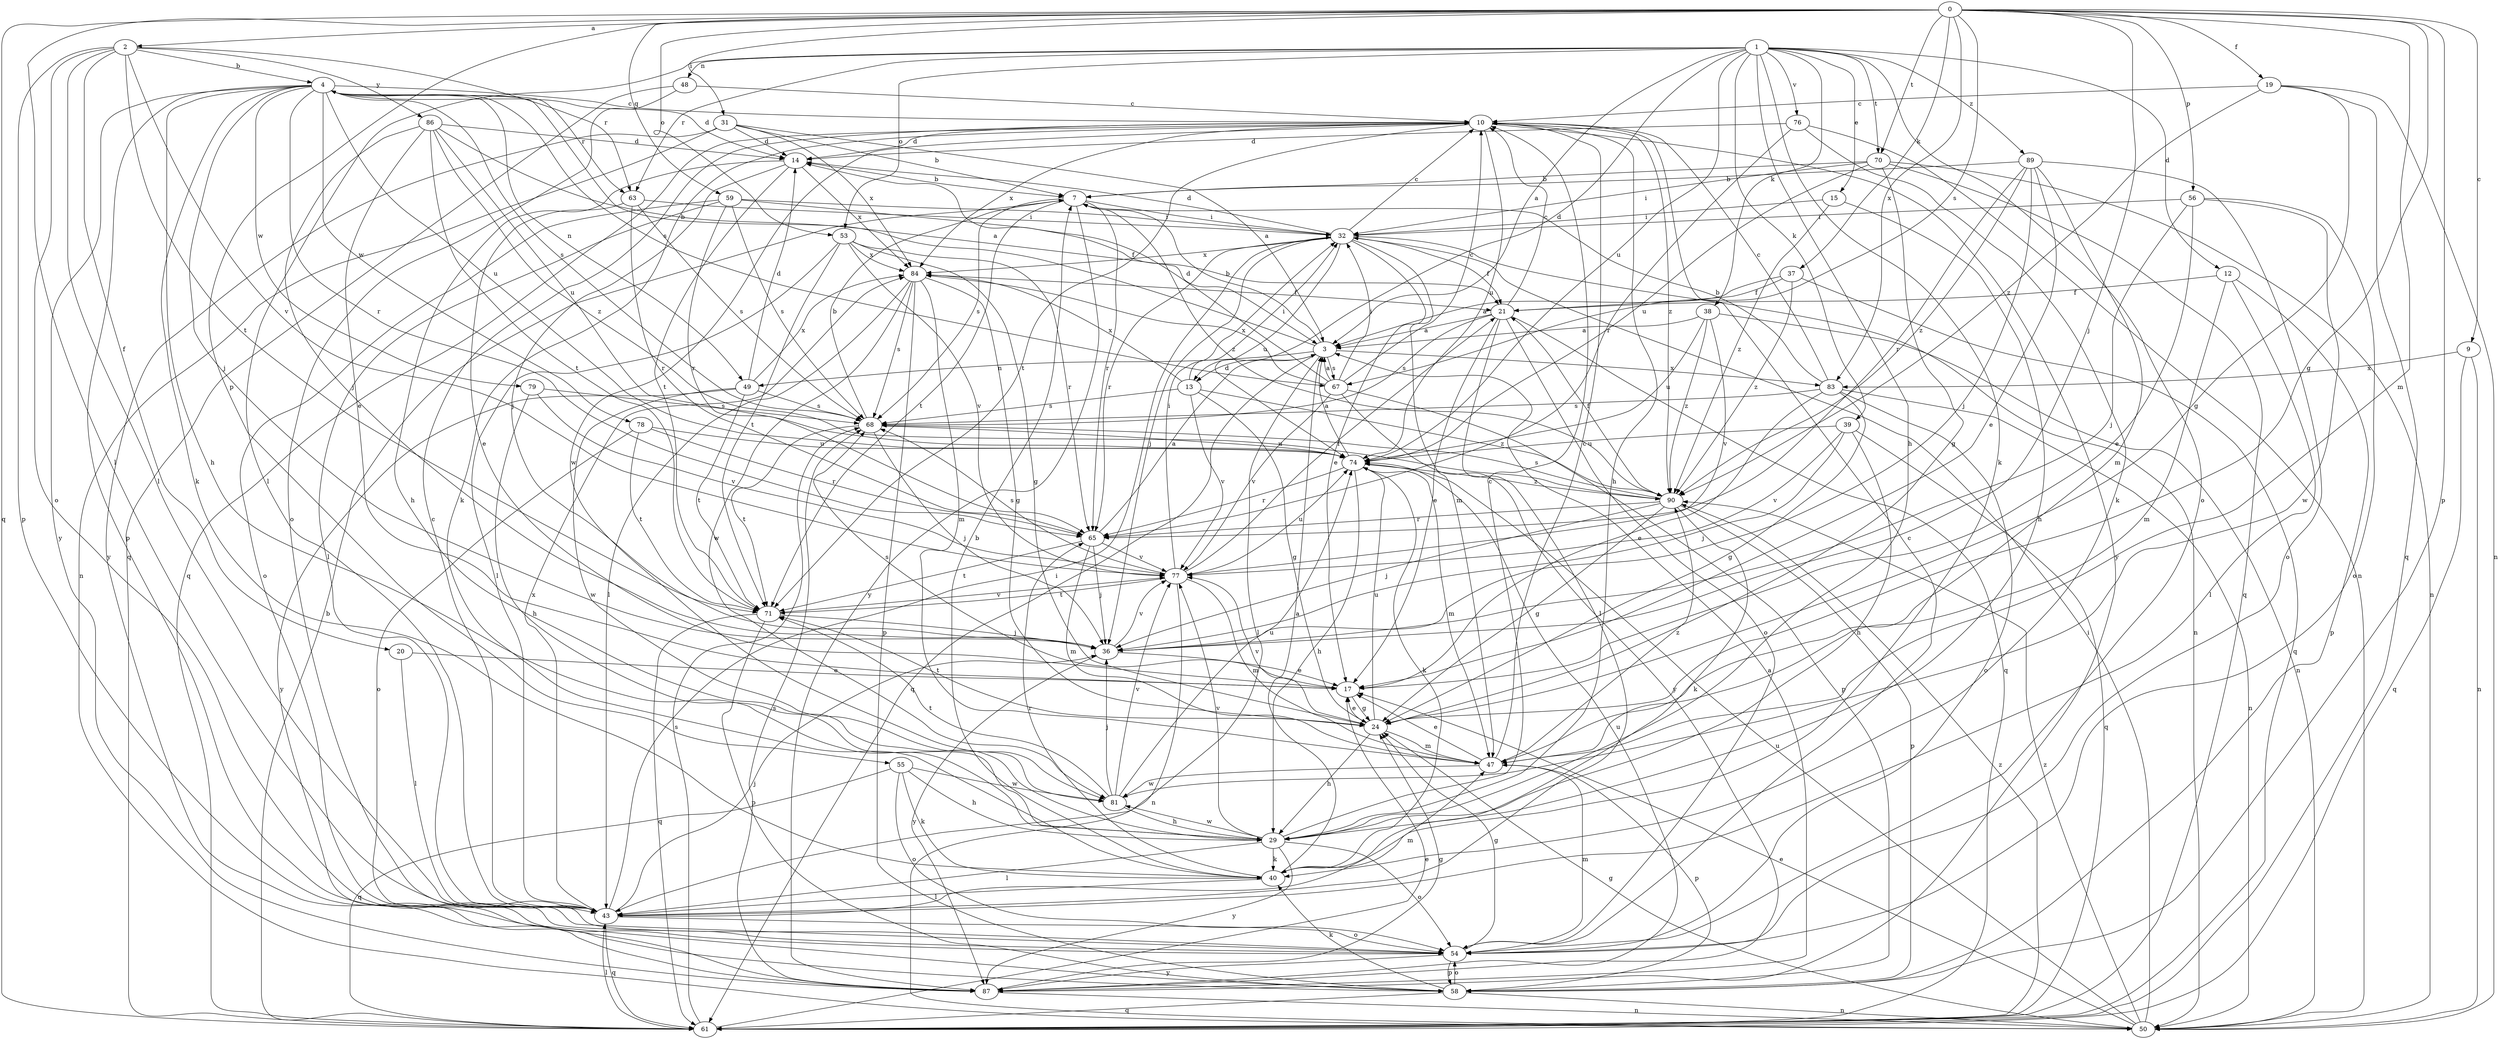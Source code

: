 strict digraph  {
0;
1;
2;
3;
4;
7;
9;
10;
12;
13;
14;
15;
17;
19;
20;
21;
24;
29;
31;
32;
36;
37;
38;
39;
40;
43;
47;
48;
49;
50;
53;
54;
55;
56;
58;
59;
61;
63;
65;
67;
68;
70;
71;
74;
76;
77;
78;
79;
81;
83;
84;
86;
87;
89;
90;
0 -> 2  [label=a];
0 -> 9  [label=c];
0 -> 19  [label=f];
0 -> 24  [label=g];
0 -> 31  [label=i];
0 -> 36  [label=j];
0 -> 37  [label=k];
0 -> 43  [label=l];
0 -> 47  [label=m];
0 -> 53  [label=o];
0 -> 55  [label=p];
0 -> 56  [label=p];
0 -> 58  [label=p];
0 -> 59  [label=q];
0 -> 61  [label=q];
0 -> 67  [label=s];
0 -> 70  [label=t];
0 -> 83  [label=x];
1 -> 3  [label=a];
1 -> 12  [label=d];
1 -> 13  [label=d];
1 -> 15  [label=e];
1 -> 29  [label=h];
1 -> 38  [label=k];
1 -> 39  [label=k];
1 -> 40  [label=k];
1 -> 43  [label=l];
1 -> 48  [label=n];
1 -> 53  [label=o];
1 -> 54  [label=o];
1 -> 63  [label=r];
1 -> 70  [label=t];
1 -> 74  [label=u];
1 -> 76  [label=v];
1 -> 89  [label=z];
2 -> 4  [label=b];
2 -> 20  [label=f];
2 -> 43  [label=l];
2 -> 54  [label=o];
2 -> 58  [label=p];
2 -> 63  [label=r];
2 -> 71  [label=t];
2 -> 77  [label=v];
2 -> 86  [label=y];
3 -> 4  [label=b];
3 -> 7  [label=b];
3 -> 13  [label=d];
3 -> 43  [label=l];
3 -> 49  [label=n];
3 -> 61  [label=q];
3 -> 67  [label=s];
3 -> 83  [label=x];
4 -> 10  [label=c];
4 -> 14  [label=d];
4 -> 29  [label=h];
4 -> 36  [label=j];
4 -> 40  [label=k];
4 -> 49  [label=n];
4 -> 58  [label=p];
4 -> 63  [label=r];
4 -> 65  [label=r];
4 -> 67  [label=s];
4 -> 68  [label=s];
4 -> 74  [label=u];
4 -> 78  [label=w];
4 -> 79  [label=w];
4 -> 87  [label=y];
7 -> 32  [label=i];
7 -> 65  [label=r];
7 -> 68  [label=s];
7 -> 71  [label=t];
7 -> 87  [label=y];
7 -> 90  [label=z];
9 -> 50  [label=n];
9 -> 61  [label=q];
9 -> 83  [label=x];
10 -> 14  [label=d];
10 -> 29  [label=h];
10 -> 40  [label=k];
10 -> 61  [label=q];
10 -> 71  [label=t];
10 -> 74  [label=u];
10 -> 81  [label=w];
10 -> 84  [label=x];
10 -> 87  [label=y];
10 -> 90  [label=z];
12 -> 21  [label=f];
12 -> 43  [label=l];
12 -> 47  [label=m];
12 -> 58  [label=p];
13 -> 24  [label=g];
13 -> 32  [label=i];
13 -> 68  [label=s];
13 -> 77  [label=v];
13 -> 84  [label=x];
13 -> 90  [label=z];
14 -> 7  [label=b];
14 -> 29  [label=h];
14 -> 36  [label=j];
14 -> 71  [label=t];
14 -> 84  [label=x];
15 -> 29  [label=h];
15 -> 32  [label=i];
15 -> 90  [label=z];
17 -> 24  [label=g];
17 -> 68  [label=s];
19 -> 10  [label=c];
19 -> 24  [label=g];
19 -> 50  [label=n];
19 -> 61  [label=q];
19 -> 90  [label=z];
20 -> 17  [label=e];
20 -> 43  [label=l];
21 -> 3  [label=a];
21 -> 10  [label=c];
21 -> 17  [label=e];
21 -> 43  [label=l];
21 -> 54  [label=o];
21 -> 61  [label=q];
21 -> 68  [label=s];
24 -> 17  [label=e];
24 -> 29  [label=h];
24 -> 47  [label=m];
24 -> 71  [label=t];
24 -> 74  [label=u];
24 -> 77  [label=v];
29 -> 10  [label=c];
29 -> 40  [label=k];
29 -> 43  [label=l];
29 -> 54  [label=o];
29 -> 77  [label=v];
29 -> 81  [label=w];
29 -> 87  [label=y];
31 -> 3  [label=a];
31 -> 7  [label=b];
31 -> 14  [label=d];
31 -> 50  [label=n];
31 -> 84  [label=x];
31 -> 87  [label=y];
32 -> 10  [label=c];
32 -> 14  [label=d];
32 -> 17  [label=e];
32 -> 21  [label=f];
32 -> 36  [label=j];
32 -> 47  [label=m];
32 -> 50  [label=n];
32 -> 65  [label=r];
32 -> 74  [label=u];
32 -> 84  [label=x];
36 -> 17  [label=e];
36 -> 77  [label=v];
36 -> 87  [label=y];
37 -> 3  [label=a];
37 -> 21  [label=f];
37 -> 61  [label=q];
37 -> 90  [label=z];
38 -> 3  [label=a];
38 -> 50  [label=n];
38 -> 74  [label=u];
38 -> 77  [label=v];
38 -> 90  [label=z];
39 -> 29  [label=h];
39 -> 36  [label=j];
39 -> 61  [label=q];
39 -> 74  [label=u];
39 -> 77  [label=v];
40 -> 3  [label=a];
40 -> 7  [label=b];
40 -> 43  [label=l];
40 -> 65  [label=r];
43 -> 10  [label=c];
43 -> 32  [label=i];
43 -> 36  [label=j];
43 -> 47  [label=m];
43 -> 54  [label=o];
43 -> 61  [label=q];
43 -> 84  [label=x];
47 -> 10  [label=c];
47 -> 17  [label=e];
47 -> 58  [label=p];
47 -> 81  [label=w];
47 -> 90  [label=z];
48 -> 10  [label=c];
48 -> 54  [label=o];
48 -> 61  [label=q];
49 -> 14  [label=d];
49 -> 68  [label=s];
49 -> 71  [label=t];
49 -> 81  [label=w];
49 -> 84  [label=x];
49 -> 87  [label=y];
50 -> 17  [label=e];
50 -> 24  [label=g];
50 -> 32  [label=i];
50 -> 74  [label=u];
50 -> 90  [label=z];
53 -> 24  [label=g];
53 -> 43  [label=l];
53 -> 65  [label=r];
53 -> 71  [label=t];
53 -> 77  [label=v];
53 -> 84  [label=x];
54 -> 10  [label=c];
54 -> 24  [label=g];
54 -> 47  [label=m];
54 -> 58  [label=p];
54 -> 87  [label=y];
55 -> 29  [label=h];
55 -> 40  [label=k];
55 -> 54  [label=o];
55 -> 61  [label=q];
55 -> 81  [label=w];
56 -> 17  [label=e];
56 -> 32  [label=i];
56 -> 36  [label=j];
56 -> 54  [label=o];
56 -> 81  [label=w];
58 -> 40  [label=k];
58 -> 50  [label=n];
58 -> 54  [label=o];
58 -> 61  [label=q];
59 -> 21  [label=f];
59 -> 32  [label=i];
59 -> 43  [label=l];
59 -> 54  [label=o];
59 -> 65  [label=r];
59 -> 68  [label=s];
61 -> 7  [label=b];
61 -> 17  [label=e];
61 -> 43  [label=l];
61 -> 68  [label=s];
61 -> 90  [label=z];
63 -> 17  [label=e];
63 -> 32  [label=i];
63 -> 65  [label=r];
63 -> 68  [label=s];
65 -> 3  [label=a];
65 -> 36  [label=j];
65 -> 47  [label=m];
65 -> 71  [label=t];
65 -> 77  [label=v];
67 -> 3  [label=a];
67 -> 10  [label=c];
67 -> 14  [label=d];
67 -> 32  [label=i];
67 -> 58  [label=p];
67 -> 77  [label=v];
67 -> 84  [label=x];
67 -> 87  [label=y];
68 -> 7  [label=b];
68 -> 36  [label=j];
68 -> 71  [label=t];
68 -> 74  [label=u];
70 -> 7  [label=b];
70 -> 24  [label=g];
70 -> 32  [label=i];
70 -> 50  [label=n];
70 -> 61  [label=q];
70 -> 74  [label=u];
71 -> 36  [label=j];
71 -> 58  [label=p];
71 -> 61  [label=q];
71 -> 77  [label=v];
74 -> 3  [label=a];
74 -> 29  [label=h];
74 -> 40  [label=k];
74 -> 47  [label=m];
74 -> 65  [label=r];
74 -> 90  [label=z];
76 -> 14  [label=d];
76 -> 40  [label=k];
76 -> 50  [label=n];
76 -> 65  [label=r];
77 -> 21  [label=f];
77 -> 32  [label=i];
77 -> 47  [label=m];
77 -> 50  [label=n];
77 -> 68  [label=s];
77 -> 71  [label=t];
77 -> 74  [label=u];
78 -> 54  [label=o];
78 -> 65  [label=r];
78 -> 71  [label=t];
78 -> 74  [label=u];
79 -> 29  [label=h];
79 -> 68  [label=s];
79 -> 77  [label=v];
81 -> 29  [label=h];
81 -> 36  [label=j];
81 -> 71  [label=t];
81 -> 74  [label=u];
81 -> 77  [label=v];
83 -> 7  [label=b];
83 -> 10  [label=c];
83 -> 17  [label=e];
83 -> 24  [label=g];
83 -> 50  [label=n];
83 -> 54  [label=o];
83 -> 68  [label=s];
84 -> 21  [label=f];
84 -> 24  [label=g];
84 -> 43  [label=l];
84 -> 47  [label=m];
84 -> 58  [label=p];
84 -> 68  [label=s];
84 -> 81  [label=w];
86 -> 3  [label=a];
86 -> 14  [label=d];
86 -> 17  [label=e];
86 -> 36  [label=j];
86 -> 71  [label=t];
86 -> 74  [label=u];
86 -> 90  [label=z];
87 -> 3  [label=a];
87 -> 24  [label=g];
87 -> 50  [label=n];
87 -> 68  [label=s];
87 -> 74  [label=u];
89 -> 7  [label=b];
89 -> 17  [label=e];
89 -> 36  [label=j];
89 -> 47  [label=m];
89 -> 54  [label=o];
89 -> 65  [label=r];
89 -> 90  [label=z];
90 -> 21  [label=f];
90 -> 24  [label=g];
90 -> 36  [label=j];
90 -> 40  [label=k];
90 -> 58  [label=p];
90 -> 65  [label=r];
90 -> 68  [label=s];
}
